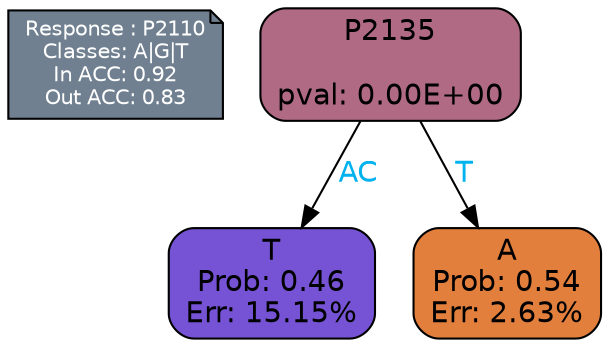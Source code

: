 digraph Tree {
node [shape=box, style="filled, rounded", color="black", fontname=helvetica] ;
graph [ranksep=equally, splines=polylines, bgcolor=transparent, dpi=600] ;
edge [fontname=helvetica] ;
LEGEND [label="Response : P2110
Classes: A|G|T
In ACC: 0.92
Out ACC: 0.83
",shape=note,align=left,style=filled,fillcolor="slategray",fontcolor="white",fontsize=10];1 [label="P2135

pval: 0.00E+00", fillcolor="#b06a84"] ;
2 [label="T
Prob: 0.46
Err: 15.15%", fillcolor="#7653d5"] ;
3 [label="A
Prob: 0.54
Err: 2.63%", fillcolor="#e27f3d"] ;
1 -> 2 [label="AC",fontcolor=deepskyblue2] ;
1 -> 3 [label="T",fontcolor=deepskyblue2] ;
{rank = same; 2;3;}{rank = same; LEGEND;1;}}
